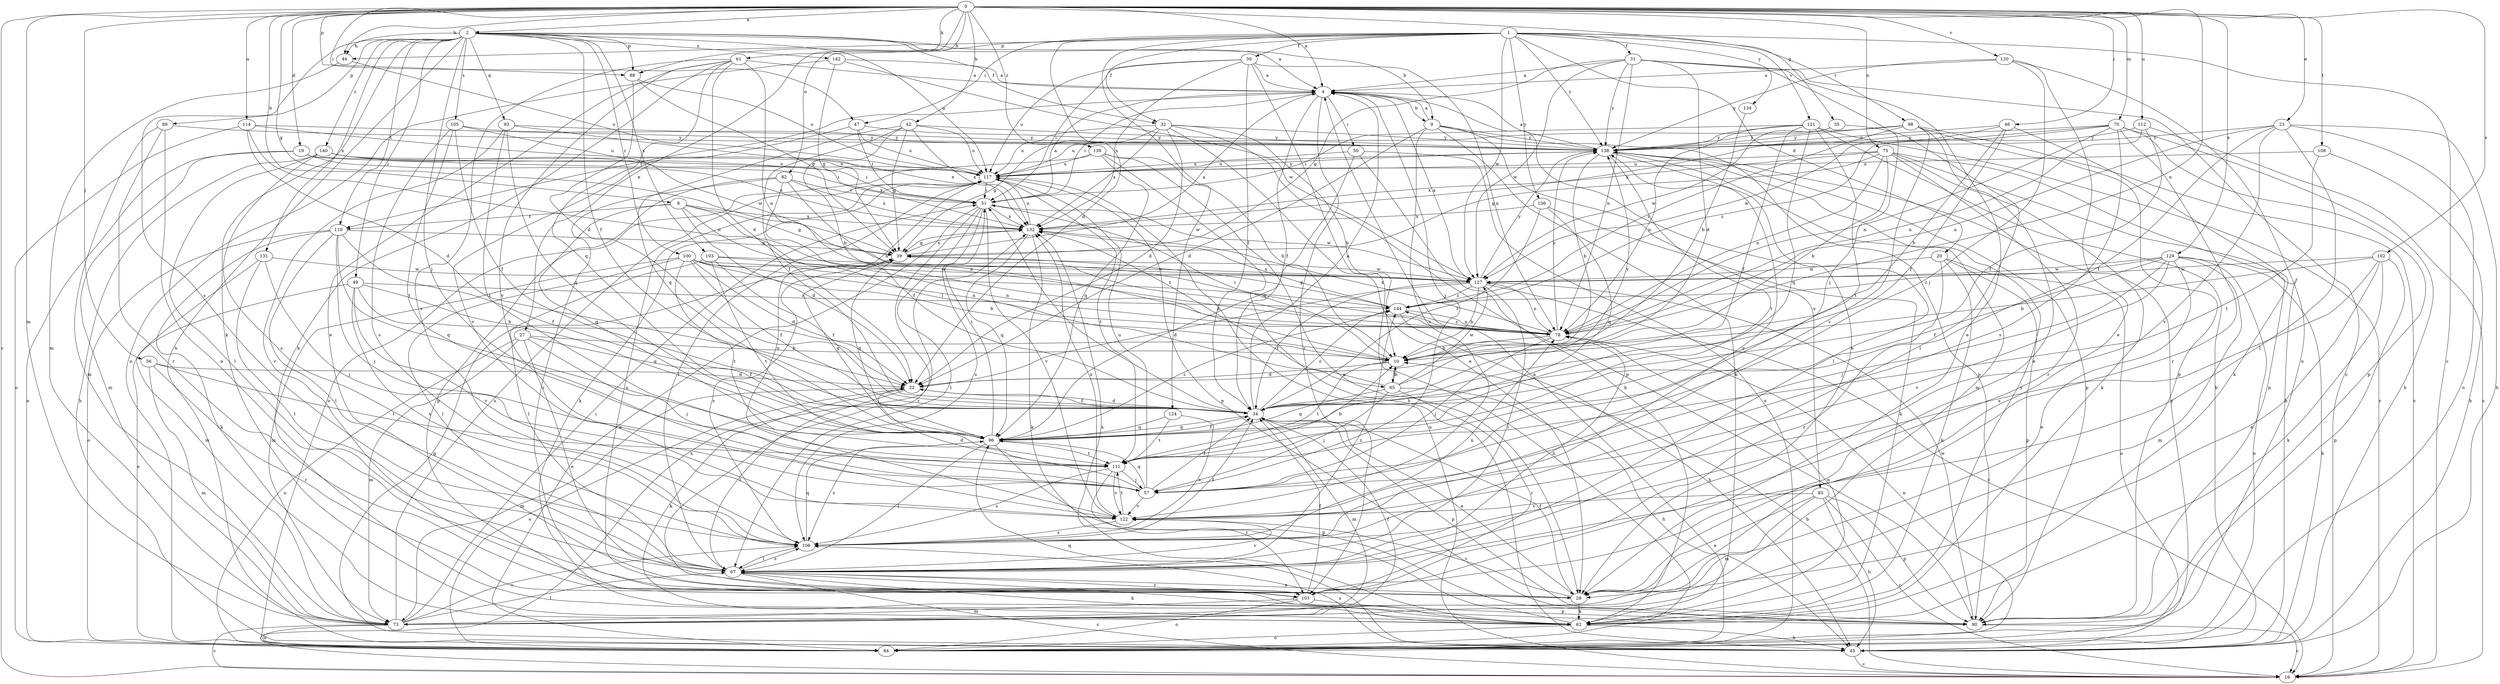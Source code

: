 strict digraph  {
0;
1;
2;
4;
8;
9;
10;
16;
19;
20;
22;
23;
27;
28;
30;
31;
32;
34;
35;
39;
42;
44;
45;
46;
47;
49;
50;
51;
56;
57;
61;
62;
65;
67;
70;
73;
75;
78;
82;
83;
84;
88;
89;
90;
93;
96;
98;
100;
101;
102;
103;
105;
106;
108;
110;
111;
112;
114;
117;
120;
121;
122;
124;
127;
129;
131;
132;
134;
136;
138;
139;
140;
142;
144;
0 -> 2  [label=a];
0 -> 4  [label=a];
0 -> 8  [label=b];
0 -> 16  [label=c];
0 -> 19  [label=d];
0 -> 23  [label=e];
0 -> 27  [label=e];
0 -> 35  [label=g];
0 -> 39  [label=g];
0 -> 42  [label=h];
0 -> 44  [label=h];
0 -> 46  [label=i];
0 -> 47  [label=i];
0 -> 56  [label=j];
0 -> 61  [label=k];
0 -> 70  [label=m];
0 -> 73  [label=m];
0 -> 75  [label=n];
0 -> 78  [label=n];
0 -> 82  [label=o];
0 -> 88  [label=p];
0 -> 102  [label=s];
0 -> 108  [label=t];
0 -> 112  [label=u];
0 -> 114  [label=u];
0 -> 120  [label=v];
0 -> 129  [label=x];
0 -> 139  [label=z];
1 -> 16  [label=c];
1 -> 20  [label=d];
1 -> 22  [label=d];
1 -> 30  [label=f];
1 -> 31  [label=f];
1 -> 32  [label=f];
1 -> 44  [label=h];
1 -> 47  [label=i];
1 -> 88  [label=p];
1 -> 98  [label=r];
1 -> 121  [label=v];
1 -> 124  [label=w];
1 -> 127  [label=w];
1 -> 134  [label=y];
1 -> 136  [label=y];
1 -> 138  [label=y];
2 -> 4  [label=a];
2 -> 9  [label=b];
2 -> 32  [label=f];
2 -> 34  [label=f];
2 -> 44  [label=h];
2 -> 45  [label=h];
2 -> 49  [label=i];
2 -> 57  [label=j];
2 -> 62  [label=k];
2 -> 88  [label=p];
2 -> 89  [label=p];
2 -> 93  [label=q];
2 -> 100  [label=r];
2 -> 103  [label=s];
2 -> 105  [label=s];
2 -> 106  [label=s];
2 -> 110  [label=t];
2 -> 117  [label=u];
2 -> 131  [label=x];
2 -> 140  [label=z];
2 -> 142  [label=z];
4 -> 9  [label=b];
4 -> 28  [label=e];
4 -> 34  [label=f];
4 -> 50  [label=i];
4 -> 51  [label=i];
4 -> 57  [label=j];
4 -> 101  [label=r];
4 -> 110  [label=t];
8 -> 22  [label=d];
8 -> 39  [label=g];
8 -> 65  [label=l];
8 -> 78  [label=n];
8 -> 96  [label=q];
8 -> 110  [label=t];
8 -> 132  [label=x];
9 -> 4  [label=a];
9 -> 22  [label=d];
9 -> 62  [label=k];
9 -> 83  [label=o];
9 -> 90  [label=p];
9 -> 122  [label=v];
9 -> 138  [label=y];
10 -> 22  [label=d];
10 -> 51  [label=i];
10 -> 65  [label=l];
10 -> 111  [label=t];
16 -> 10  [label=b];
16 -> 117  [label=u];
16 -> 132  [label=x];
19 -> 51  [label=i];
19 -> 73  [label=m];
19 -> 84  [label=o];
19 -> 117  [label=u];
19 -> 132  [label=x];
20 -> 62  [label=k];
20 -> 84  [label=o];
20 -> 90  [label=p];
20 -> 101  [label=r];
20 -> 127  [label=w];
22 -> 34  [label=f];
22 -> 62  [label=k];
22 -> 67  [label=l];
22 -> 73  [label=m];
22 -> 84  [label=o];
23 -> 34  [label=f];
23 -> 45  [label=h];
23 -> 67  [label=l];
23 -> 78  [label=n];
23 -> 84  [label=o];
23 -> 122  [label=v];
23 -> 138  [label=y];
27 -> 10  [label=b];
27 -> 28  [label=e];
27 -> 34  [label=f];
27 -> 57  [label=j];
27 -> 73  [label=m];
27 -> 84  [label=o];
28 -> 34  [label=f];
28 -> 62  [label=k];
28 -> 122  [label=v];
30 -> 4  [label=a];
30 -> 34  [label=f];
30 -> 51  [label=i];
30 -> 78  [label=n];
30 -> 84  [label=o];
30 -> 117  [label=u];
30 -> 132  [label=x];
31 -> 4  [label=a];
31 -> 16  [label=c];
31 -> 22  [label=d];
31 -> 28  [label=e];
31 -> 39  [label=g];
31 -> 57  [label=j];
31 -> 78  [label=n];
31 -> 127  [label=w];
31 -> 138  [label=y];
32 -> 10  [label=b];
32 -> 22  [label=d];
32 -> 28  [label=e];
32 -> 39  [label=g];
32 -> 90  [label=p];
32 -> 117  [label=u];
32 -> 132  [label=x];
32 -> 138  [label=y];
34 -> 4  [label=a];
34 -> 22  [label=d];
34 -> 28  [label=e];
34 -> 51  [label=i];
34 -> 73  [label=m];
34 -> 90  [label=p];
34 -> 96  [label=q];
34 -> 144  [label=z];
35 -> 67  [label=l];
35 -> 127  [label=w];
35 -> 138  [label=y];
39 -> 4  [label=a];
39 -> 96  [label=q];
39 -> 106  [label=s];
39 -> 127  [label=w];
39 -> 132  [label=x];
42 -> 10  [label=b];
42 -> 34  [label=f];
42 -> 39  [label=g];
42 -> 96  [label=q];
42 -> 117  [label=u];
42 -> 132  [label=x];
42 -> 138  [label=y];
44 -> 73  [label=m];
44 -> 117  [label=u];
45 -> 16  [label=c];
45 -> 39  [label=g];
45 -> 96  [label=q];
45 -> 106  [label=s];
45 -> 138  [label=y];
46 -> 10  [label=b];
46 -> 34  [label=f];
46 -> 62  [label=k];
46 -> 132  [label=x];
46 -> 138  [label=y];
47 -> 51  [label=i];
47 -> 117  [label=u];
47 -> 122  [label=v];
47 -> 138  [label=y];
49 -> 10  [label=b];
49 -> 84  [label=o];
49 -> 96  [label=q];
49 -> 106  [label=s];
49 -> 122  [label=v];
49 -> 144  [label=z];
50 -> 62  [label=k];
50 -> 84  [label=o];
50 -> 96  [label=q];
50 -> 117  [label=u];
51 -> 4  [label=a];
51 -> 67  [label=l];
51 -> 84  [label=o];
51 -> 101  [label=r];
51 -> 106  [label=s];
51 -> 122  [label=v];
51 -> 127  [label=w];
51 -> 132  [label=x];
56 -> 22  [label=d];
56 -> 73  [label=m];
56 -> 101  [label=r];
56 -> 111  [label=t];
57 -> 22  [label=d];
57 -> 34  [label=f];
57 -> 96  [label=q];
57 -> 117  [label=u];
57 -> 122  [label=v];
61 -> 4  [label=a];
61 -> 22  [label=d];
61 -> 28  [label=e];
61 -> 62  [label=k];
61 -> 78  [label=n];
61 -> 96  [label=q];
61 -> 106  [label=s];
61 -> 122  [label=v];
62 -> 45  [label=h];
62 -> 67  [label=l];
62 -> 78  [label=n];
62 -> 84  [label=o];
62 -> 132  [label=x];
62 -> 138  [label=y];
65 -> 10  [label=b];
65 -> 45  [label=h];
65 -> 57  [label=j];
65 -> 96  [label=q];
65 -> 101  [label=r];
65 -> 127  [label=w];
65 -> 132  [label=x];
65 -> 138  [label=y];
67 -> 16  [label=c];
67 -> 28  [label=e];
67 -> 62  [label=k];
67 -> 78  [label=n];
67 -> 101  [label=r];
67 -> 106  [label=s];
67 -> 122  [label=v];
67 -> 144  [label=z];
70 -> 45  [label=h];
70 -> 78  [label=n];
70 -> 90  [label=p];
70 -> 101  [label=r];
70 -> 106  [label=s];
70 -> 127  [label=w];
70 -> 138  [label=y];
70 -> 144  [label=z];
73 -> 16  [label=c];
73 -> 34  [label=f];
73 -> 51  [label=i];
73 -> 67  [label=l];
73 -> 84  [label=o];
73 -> 106  [label=s];
73 -> 117  [label=u];
75 -> 10  [label=b];
75 -> 39  [label=g];
75 -> 45  [label=h];
75 -> 62  [label=k];
75 -> 78  [label=n];
75 -> 90  [label=p];
75 -> 101  [label=r];
75 -> 117  [label=u];
75 -> 132  [label=x];
78 -> 10  [label=b];
78 -> 57  [label=j];
78 -> 132  [label=x];
78 -> 138  [label=y];
78 -> 144  [label=z];
82 -> 34  [label=f];
82 -> 51  [label=i];
82 -> 78  [label=n];
82 -> 90  [label=p];
82 -> 101  [label=r];
82 -> 132  [label=x];
83 -> 16  [label=c];
83 -> 28  [label=e];
83 -> 45  [label=h];
83 -> 73  [label=m];
83 -> 90  [label=p];
83 -> 122  [label=v];
84 -> 4  [label=a];
84 -> 78  [label=n];
88 -> 22  [label=d];
88 -> 39  [label=g];
88 -> 117  [label=u];
89 -> 28  [label=e];
89 -> 73  [label=m];
89 -> 101  [label=r];
89 -> 138  [label=y];
90 -> 16  [label=c];
90 -> 127  [label=w];
93 -> 96  [label=q];
93 -> 101  [label=r];
93 -> 111  [label=t];
93 -> 132  [label=x];
93 -> 138  [label=y];
96 -> 34  [label=f];
96 -> 39  [label=g];
96 -> 51  [label=i];
96 -> 67  [label=l];
96 -> 90  [label=p];
96 -> 106  [label=s];
96 -> 111  [label=t];
96 -> 144  [label=z];
98 -> 16  [label=c];
98 -> 28  [label=e];
98 -> 90  [label=p];
98 -> 117  [label=u];
98 -> 122  [label=v];
98 -> 138  [label=y];
98 -> 144  [label=z];
100 -> 10  [label=b];
100 -> 22  [label=d];
100 -> 34  [label=f];
100 -> 67  [label=l];
100 -> 73  [label=m];
100 -> 78  [label=n];
100 -> 111  [label=t];
100 -> 127  [label=w];
100 -> 144  [label=z];
101 -> 34  [label=f];
101 -> 73  [label=m];
101 -> 84  [label=o];
101 -> 90  [label=p];
101 -> 117  [label=u];
102 -> 10  [label=b];
102 -> 28  [label=e];
102 -> 62  [label=k];
102 -> 90  [label=p];
102 -> 106  [label=s];
102 -> 127  [label=w];
103 -> 34  [label=f];
103 -> 67  [label=l];
103 -> 78  [label=n];
103 -> 111  [label=t];
103 -> 127  [label=w];
105 -> 34  [label=f];
105 -> 106  [label=s];
105 -> 111  [label=t];
105 -> 127  [label=w];
105 -> 138  [label=y];
106 -> 34  [label=f];
106 -> 67  [label=l];
106 -> 78  [label=n];
106 -> 96  [label=q];
106 -> 138  [label=y];
108 -> 45  [label=h];
108 -> 111  [label=t];
108 -> 117  [label=u];
110 -> 34  [label=f];
110 -> 39  [label=g];
110 -> 57  [label=j];
110 -> 62  [label=k];
110 -> 67  [label=l];
110 -> 84  [label=o];
110 -> 96  [label=q];
111 -> 10  [label=b];
111 -> 57  [label=j];
111 -> 101  [label=r];
111 -> 106  [label=s];
111 -> 122  [label=v];
112 -> 16  [label=c];
112 -> 34  [label=f];
112 -> 78  [label=n];
112 -> 138  [label=y];
114 -> 22  [label=d];
114 -> 78  [label=n];
114 -> 84  [label=o];
114 -> 117  [label=u];
114 -> 138  [label=y];
117 -> 51  [label=i];
117 -> 62  [label=k];
117 -> 67  [label=l];
117 -> 90  [label=p];
117 -> 111  [label=t];
117 -> 138  [label=y];
120 -> 4  [label=a];
120 -> 28  [label=e];
120 -> 57  [label=j];
120 -> 84  [label=o];
120 -> 138  [label=y];
121 -> 16  [label=c];
121 -> 34  [label=f];
121 -> 45  [label=h];
121 -> 51  [label=i];
121 -> 78  [label=n];
121 -> 96  [label=q];
121 -> 111  [label=t];
121 -> 138  [label=y];
122 -> 106  [label=s];
122 -> 111  [label=t];
122 -> 117  [label=u];
122 -> 132  [label=x];
124 -> 96  [label=q];
124 -> 106  [label=s];
124 -> 111  [label=t];
127 -> 4  [label=a];
127 -> 10  [label=b];
127 -> 16  [label=c];
127 -> 22  [label=d];
127 -> 34  [label=f];
127 -> 67  [label=l];
127 -> 78  [label=n];
127 -> 138  [label=y];
127 -> 144  [label=z];
129 -> 28  [label=e];
129 -> 34  [label=f];
129 -> 45  [label=h];
129 -> 57  [label=j];
129 -> 73  [label=m];
129 -> 84  [label=o];
129 -> 122  [label=v];
129 -> 127  [label=w];
129 -> 144  [label=z];
131 -> 57  [label=j];
131 -> 67  [label=l];
131 -> 73  [label=m];
131 -> 127  [label=w];
132 -> 39  [label=g];
132 -> 62  [label=k];
132 -> 96  [label=q];
132 -> 117  [label=u];
134 -> 10  [label=b];
136 -> 34  [label=f];
136 -> 62  [label=k];
136 -> 96  [label=q];
136 -> 132  [label=x];
138 -> 4  [label=a];
138 -> 10  [label=b];
138 -> 67  [label=l];
138 -> 73  [label=m];
138 -> 90  [label=p];
138 -> 111  [label=t];
138 -> 117  [label=u];
139 -> 10  [label=b];
139 -> 28  [label=e];
139 -> 45  [label=h];
139 -> 84  [label=o];
139 -> 96  [label=q];
139 -> 117  [label=u];
140 -> 45  [label=h];
140 -> 51  [label=i];
140 -> 67  [label=l];
140 -> 106  [label=s];
140 -> 117  [label=u];
140 -> 132  [label=x];
142 -> 4  [label=a];
142 -> 39  [label=g];
142 -> 84  [label=o];
142 -> 127  [label=w];
144 -> 39  [label=g];
144 -> 45  [label=h];
144 -> 78  [label=n];
144 -> 132  [label=x];
}
